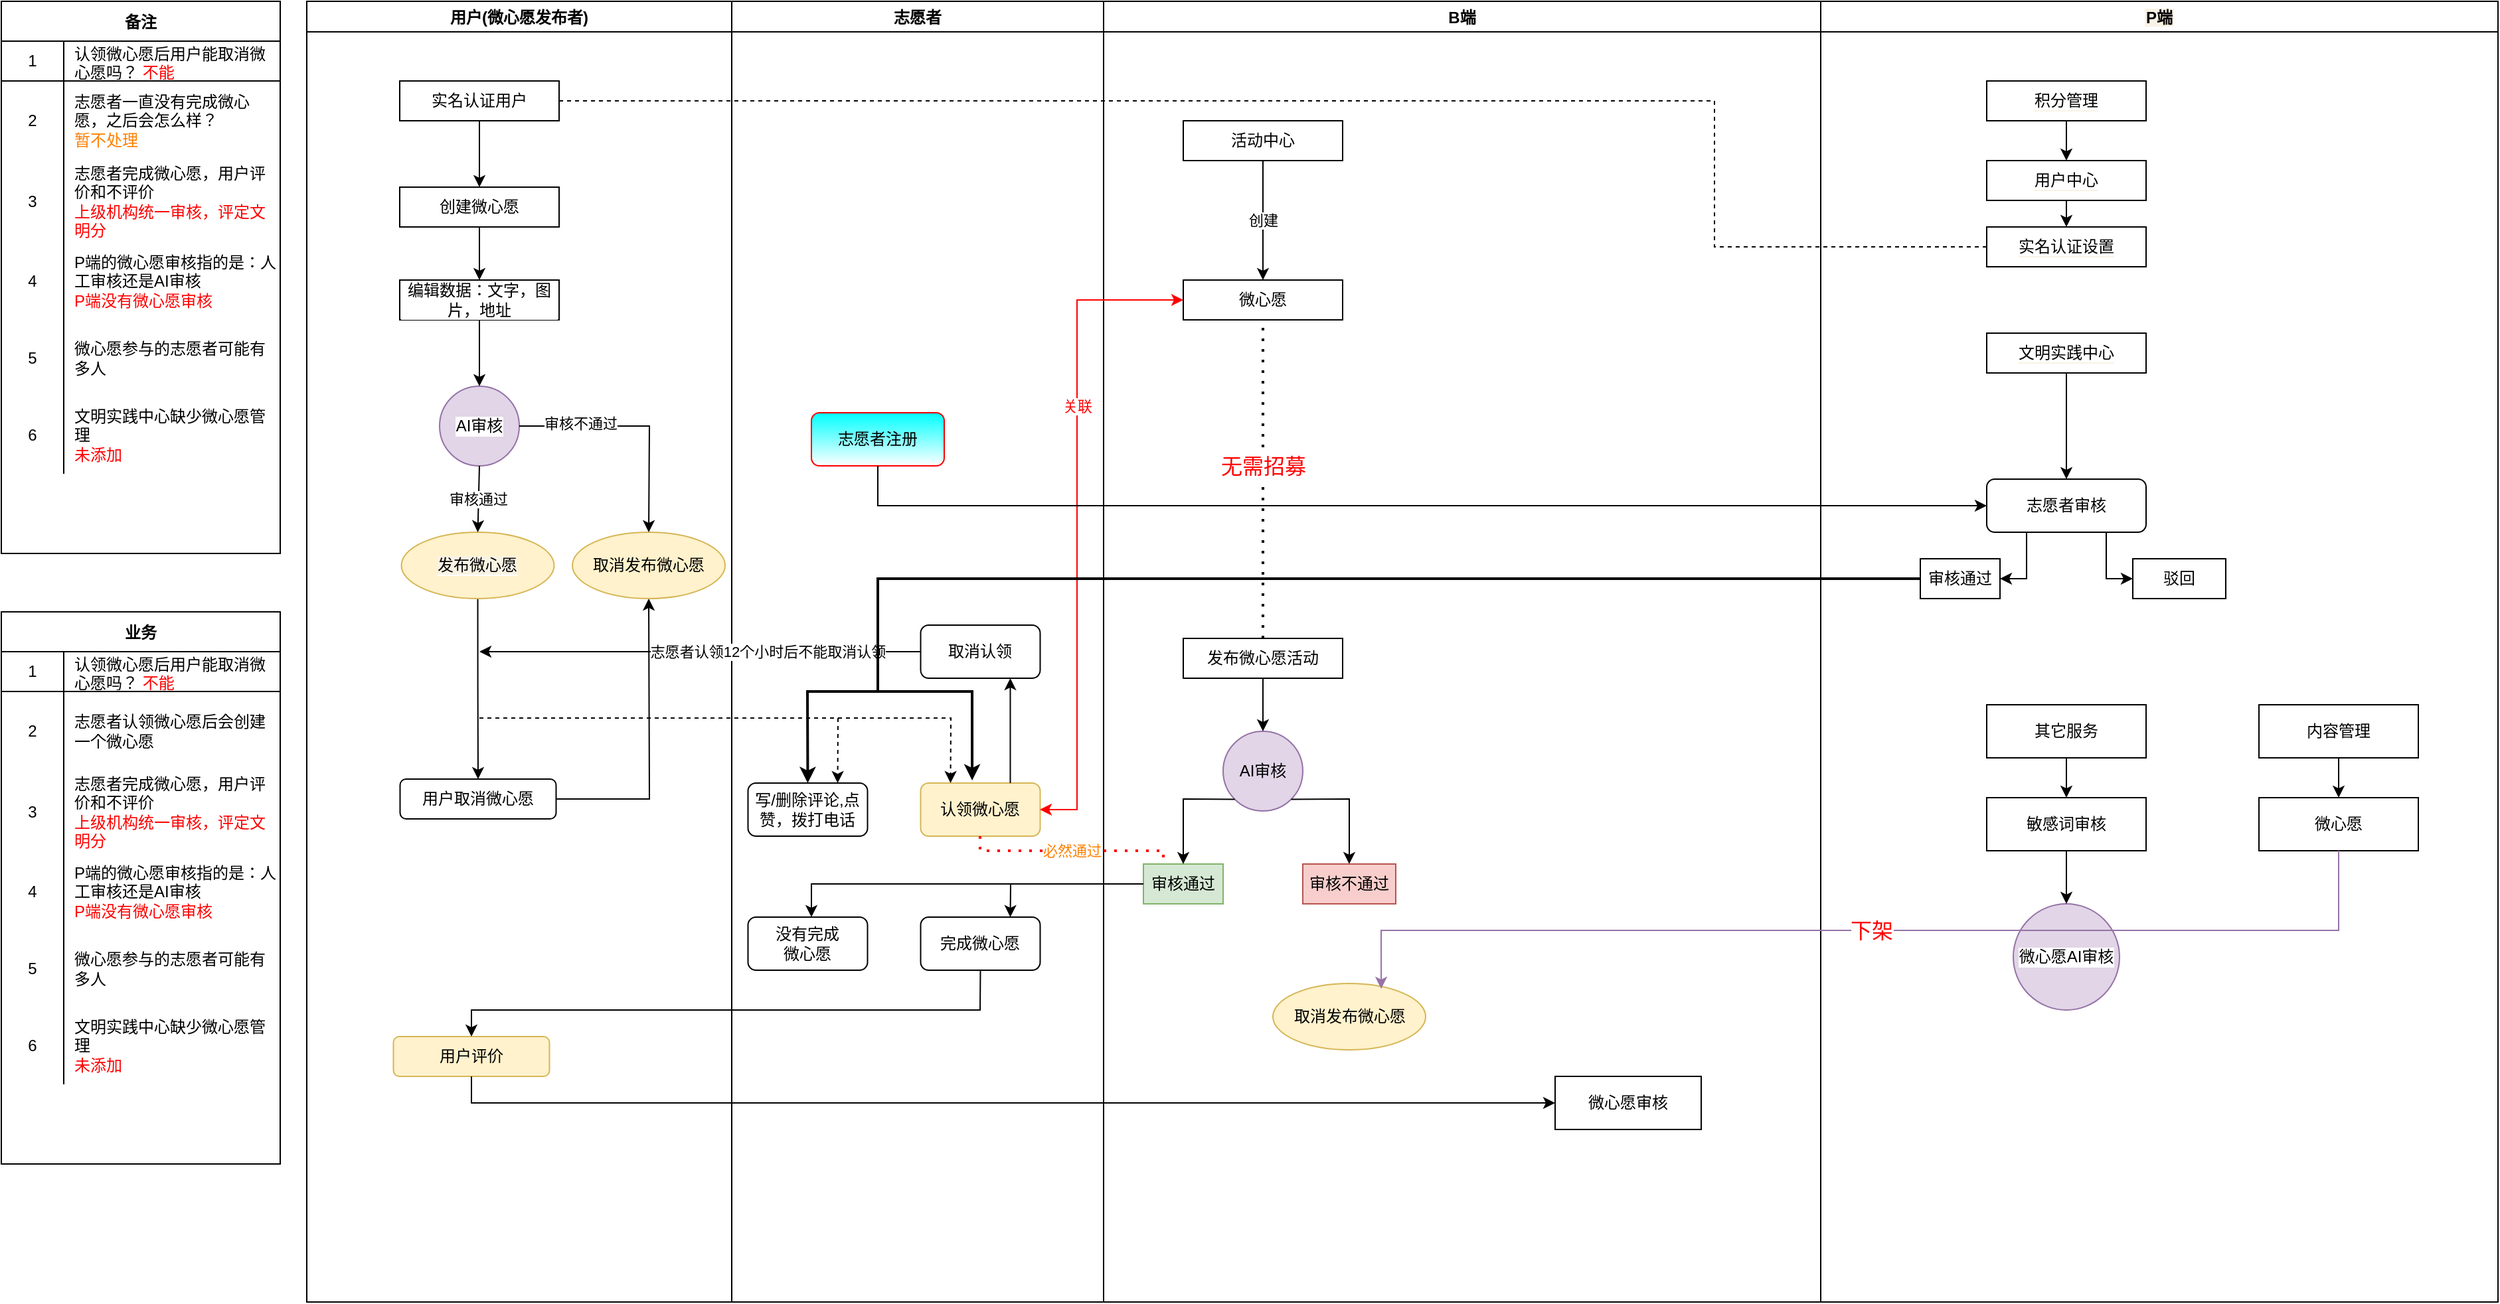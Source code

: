 <mxfile version="15.7.3" type="github">
  <diagram id="3Zdumfhe-f5hq_ZNzXjN" name="第 1 页">
    <mxGraphModel dx="1422" dy="761" grid="1" gridSize="10" guides="1" tooltips="1" connect="1" arrows="1" fold="1" page="1" pageScale="1" pageWidth="827" pageHeight="1169" math="0" shadow="0">
      <root>
        <mxCell id="0" />
        <mxCell id="1" parent="0" />
        <mxCell id="ZOVWsehxwjOW1M9SSfNJ-1" value="用户(微心愿发布者)" style="swimlane;" parent="1" vertex="1">
          <mxGeometry x="250" y="160" width="320" height="980" as="geometry">
            <mxRectangle x="320" y="160" width="60" height="23" as="alternateBounds" />
          </mxGeometry>
        </mxCell>
        <mxCell id="ZOVWsehxwjOW1M9SSfNJ-12" value="" style="edgeStyle=orthogonalEdgeStyle;rounded=0;orthogonalLoop=1;jettySize=auto;html=1;labelBackgroundColor=default;fontColor=default;" parent="ZOVWsehxwjOW1M9SSfNJ-1" source="ZOVWsehxwjOW1M9SSfNJ-5" target="ZOVWsehxwjOW1M9SSfNJ-11" edge="1">
          <mxGeometry relative="1" as="geometry" />
        </mxCell>
        <mxCell id="ZOVWsehxwjOW1M9SSfNJ-5" value="实名认证用户" style="rounded=0;whiteSpace=wrap;html=1;labelBackgroundColor=default;fontColor=default;fillColor=default;strokeColor=default;" parent="ZOVWsehxwjOW1M9SSfNJ-1" vertex="1">
          <mxGeometry x="70" y="60" width="120" height="30" as="geometry" />
        </mxCell>
        <mxCell id="ZOVWsehxwjOW1M9SSfNJ-15" value="" style="edgeStyle=orthogonalEdgeStyle;rounded=0;orthogonalLoop=1;jettySize=auto;html=1;labelBackgroundColor=default;fontColor=default;" parent="ZOVWsehxwjOW1M9SSfNJ-1" source="ZOVWsehxwjOW1M9SSfNJ-11" target="ZOVWsehxwjOW1M9SSfNJ-14" edge="1">
          <mxGeometry relative="1" as="geometry" />
        </mxCell>
        <mxCell id="ZOVWsehxwjOW1M9SSfNJ-11" value="创建微心愿" style="rounded=0;whiteSpace=wrap;html=1;labelBackgroundColor=default;fontColor=default;" parent="ZOVWsehxwjOW1M9SSfNJ-1" vertex="1">
          <mxGeometry x="70" y="140" width="120" height="30" as="geometry" />
        </mxCell>
        <mxCell id="ZOVWsehxwjOW1M9SSfNJ-14" value="编辑数据：文字，图片，地址" style="rounded=0;whiteSpace=wrap;html=1;labelBackgroundColor=default;fontColor=default;" parent="ZOVWsehxwjOW1M9SSfNJ-1" vertex="1">
          <mxGeometry x="70" y="210" width="120" height="30" as="geometry" />
        </mxCell>
        <mxCell id="ZOVWsehxwjOW1M9SSfNJ-61" style="edgeStyle=orthogonalEdgeStyle;rounded=0;orthogonalLoop=1;jettySize=auto;html=1;exitX=0.5;exitY=1;exitDx=0;exitDy=0;exitPerimeter=0;entryX=0.5;entryY=0;entryDx=0;entryDy=0;fontColor=default;strokeColor=#000000;labelBackgroundColor=default;" parent="ZOVWsehxwjOW1M9SSfNJ-1" source="ZOVWsehxwjOW1M9SSfNJ-32" target="ZOVWsehxwjOW1M9SSfNJ-54" edge="1">
          <mxGeometry relative="1" as="geometry" />
        </mxCell>
        <mxCell id="ZOVWsehxwjOW1M9SSfNJ-32" value="&lt;span style=&quot;background-color: rgb(249 , 243 , 228)&quot;&gt;发布微心愿&lt;/span&gt;" style="strokeWidth=1;html=1;shape=mxgraph.flowchart.start_1;whiteSpace=wrap;fillColor=#fff2cc;strokeColor=#d6b656;labelBackgroundColor=default;fontColor=default;" parent="ZOVWsehxwjOW1M9SSfNJ-1" vertex="1">
          <mxGeometry x="71.25" y="400" width="115" height="50" as="geometry" />
        </mxCell>
        <mxCell id="ZOVWsehxwjOW1M9SSfNJ-54" value="用户取消微心愿" style="rounded=1;whiteSpace=wrap;html=1;fontColor=default;strokeWidth=1;verticalAlign=middle;labelBackgroundColor=default;" parent="ZOVWsehxwjOW1M9SSfNJ-1" vertex="1">
          <mxGeometry x="70.25" y="586" width="117.5" height="30" as="geometry" />
        </mxCell>
        <mxCell id="ZOVWsehxwjOW1M9SSfNJ-84" value="&lt;font&gt;AI审核&lt;/font&gt;" style="ellipse;whiteSpace=wrap;html=1;aspect=fixed;shadow=0;glass=0;strokeColor=#9673a6;strokeWidth=1;fillColor=#e1d5e7;verticalAlign=middle;labelBackgroundColor=default;fontColor=default;" parent="ZOVWsehxwjOW1M9SSfNJ-1" vertex="1">
          <mxGeometry x="100" y="290" width="60" height="60" as="geometry" />
        </mxCell>
        <mxCell id="ZOVWsehxwjOW1M9SSfNJ-86" value="" style="endArrow=classic;html=1;rounded=0;fontColor=default;strokeColor=#000000;exitX=0.5;exitY=1;exitDx=0;exitDy=0;entryX=0.5;entryY=0;entryDx=0;entryDy=0;labelBackgroundColor=default;" parent="ZOVWsehxwjOW1M9SSfNJ-1" source="ZOVWsehxwjOW1M9SSfNJ-14" target="ZOVWsehxwjOW1M9SSfNJ-84" edge="1">
          <mxGeometry width="50" height="50" relative="1" as="geometry">
            <mxPoint x="435" y="450" as="sourcePoint" />
            <mxPoint x="485" y="400" as="targetPoint" />
          </mxGeometry>
        </mxCell>
        <mxCell id="ZOVWsehxwjOW1M9SSfNJ-87" value="审核通过" style="endArrow=classic;html=1;rounded=0;fontColor=default;strokeColor=#000000;exitX=0.5;exitY=1;exitDx=0;exitDy=0;entryX=0.5;entryY=0;entryDx=0;entryDy=0;entryPerimeter=0;labelBackgroundColor=default;" parent="ZOVWsehxwjOW1M9SSfNJ-1" source="ZOVWsehxwjOW1M9SSfNJ-84" target="ZOVWsehxwjOW1M9SSfNJ-32" edge="1">
          <mxGeometry width="50" height="50" relative="1" as="geometry">
            <mxPoint x="435" y="450" as="sourcePoint" />
            <mxPoint x="485" y="400" as="targetPoint" />
          </mxGeometry>
        </mxCell>
        <mxCell id="ZOVWsehxwjOW1M9SSfNJ-74" value="" style="endArrow=classic;html=1;rounded=0;fontColor=#FF0000;strokeColor=#000000;entryX=0.5;entryY=1;entryDx=0;entryDy=0;exitX=1;exitY=0.5;exitDx=0;exitDy=0;entryPerimeter=0;" parent="ZOVWsehxwjOW1M9SSfNJ-1" source="ZOVWsehxwjOW1M9SSfNJ-54" edge="1">
          <mxGeometry width="50" height="50" relative="1" as="geometry">
            <mxPoint x="453.5" y="646" as="sourcePoint" />
            <mxPoint x="257.5" y="450" as="targetPoint" />
            <Array as="points">
              <mxPoint x="258" y="601" />
            </Array>
          </mxGeometry>
        </mxCell>
        <mxCell id="RCU2VM99q2kTq8CPx5C1-19" value="用户评价" style="rounded=1;whiteSpace=wrap;html=1;strokeWidth=1;verticalAlign=middle;fillColor=#fff2cc;strokeColor=#d6b656;" parent="ZOVWsehxwjOW1M9SSfNJ-1" vertex="1">
          <mxGeometry x="65.25" y="780" width="117.5" height="30" as="geometry" />
        </mxCell>
        <mxCell id="RCU2VM99q2kTq8CPx5C1-67" value="取消发布微心愿" style="strokeWidth=1;html=1;shape=mxgraph.flowchart.start_1;whiteSpace=wrap;fillColor=#fff2cc;strokeColor=#d6b656;" parent="ZOVWsehxwjOW1M9SSfNJ-1" vertex="1">
          <mxGeometry x="200" y="400" width="115" height="50" as="geometry" />
        </mxCell>
        <mxCell id="ZOVWsehxwjOW1M9SSfNJ-3" value="志愿者" style="swimlane;fillColor=#FFFFFF;strokeColor=default;fontColor=default;strokeWidth=1;" parent="1" vertex="1">
          <mxGeometry x="570" y="160" width="280" height="980" as="geometry">
            <mxRectangle x="570" y="160" width="70" height="23" as="alternateBounds" />
          </mxGeometry>
        </mxCell>
        <mxCell id="ZOVWsehxwjOW1M9SSfNJ-63" value="写/删除评论,点赞，拨打电话" style="rounded=1;whiteSpace=wrap;html=1;fontColor=#000000;strokeWidth=1;verticalAlign=middle;glass=0;" parent="ZOVWsehxwjOW1M9SSfNJ-3" vertex="1">
          <mxGeometry x="12.25" y="589" width="90" height="40" as="geometry" />
        </mxCell>
        <mxCell id="ZOVWsehxwjOW1M9SSfNJ-77" value="认领微心愿" style="rounded=1;whiteSpace=wrap;html=1;strokeWidth=1;verticalAlign=middle;glass=0;fillColor=#fff2cc;strokeColor=#d6b656;" parent="ZOVWsehxwjOW1M9SSfNJ-3" vertex="1">
          <mxGeometry x="142.25" y="589" width="90" height="40" as="geometry" />
        </mxCell>
        <mxCell id="ZOVWsehxwjOW1M9SSfNJ-81" value="取消认领" style="rounded=1;whiteSpace=wrap;html=1;fontColor=#000000;strokeWidth=1;verticalAlign=middle;glass=0;" parent="ZOVWsehxwjOW1M9SSfNJ-3" vertex="1">
          <mxGeometry x="142.25" y="470" width="90" height="40" as="geometry" />
        </mxCell>
        <mxCell id="ZOVWsehxwjOW1M9SSfNJ-82" value="" style="endArrow=classic;html=1;rounded=0;fontColor=#FF0000;strokeColor=#000000;exitX=0.75;exitY=0;exitDx=0;exitDy=0;entryX=0.75;entryY=1;entryDx=0;entryDy=0;" parent="ZOVWsehxwjOW1M9SSfNJ-3" source="ZOVWsehxwjOW1M9SSfNJ-77" target="ZOVWsehxwjOW1M9SSfNJ-81" edge="1">
          <mxGeometry width="50" height="50" relative="1" as="geometry">
            <mxPoint x="182.25" y="516" as="sourcePoint" />
            <mxPoint x="232.25" y="466" as="targetPoint" />
          </mxGeometry>
        </mxCell>
        <mxCell id="RCU2VM99q2kTq8CPx5C1-15" value="完成微心愿" style="rounded=1;whiteSpace=wrap;html=1;fontColor=#000000;strokeWidth=1;verticalAlign=middle;glass=0;" parent="ZOVWsehxwjOW1M9SSfNJ-3" vertex="1">
          <mxGeometry x="142.25" y="690" width="90" height="40" as="geometry" />
        </mxCell>
        <mxCell id="RCU2VM99q2kTq8CPx5C1-60" value="没有完成&lt;br&gt;微心愿" style="rounded=1;whiteSpace=wrap;html=1;fontColor=#000000;strokeWidth=1;verticalAlign=middle;glass=0;" parent="ZOVWsehxwjOW1M9SSfNJ-3" vertex="1">
          <mxGeometry x="12.25" y="690" width="90" height="40" as="geometry" />
        </mxCell>
        <mxCell id="fV6f6WBhMUUk63Nt62jX-1" value="志愿者注册" style="rounded=1;whiteSpace=wrap;html=1;gradientColor=#ffffff;strokeColor=#FF0000;fillColor=#00FFFF;" parent="ZOVWsehxwjOW1M9SSfNJ-3" vertex="1">
          <mxGeometry x="60" y="310" width="100" height="40" as="geometry" />
        </mxCell>
        <mxCell id="ZOVWsehxwjOW1M9SSfNJ-2" value="B端" style="swimlane;fillColor=default;strokeColor=default;fontColor=default;" parent="1" vertex="1">
          <mxGeometry x="850" y="160" width="540" height="980" as="geometry">
            <mxRectangle x="810" y="160" width="50" height="23" as="alternateBounds" />
          </mxGeometry>
        </mxCell>
        <mxCell id="ZOVWsehxwjOW1M9SSfNJ-8" value="创建" style="edgeStyle=orthogonalEdgeStyle;rounded=0;orthogonalLoop=1;jettySize=auto;html=1;" parent="ZOVWsehxwjOW1M9SSfNJ-2" source="ZOVWsehxwjOW1M9SSfNJ-6" target="ZOVWsehxwjOW1M9SSfNJ-7" edge="1">
          <mxGeometry relative="1" as="geometry">
            <Array as="points">
              <mxPoint x="120" y="120" />
              <mxPoint x="120" y="120" />
            </Array>
          </mxGeometry>
        </mxCell>
        <mxCell id="ZOVWsehxwjOW1M9SSfNJ-6" value="活动中心" style="rounded=0;whiteSpace=wrap;html=1;fillColor=default;strokeColor=default;fontColor=default;" parent="ZOVWsehxwjOW1M9SSfNJ-2" vertex="1">
          <mxGeometry x="60" y="90" width="120" height="30" as="geometry" />
        </mxCell>
        <mxCell id="ZOVWsehxwjOW1M9SSfNJ-7" value="微心愿" style="rounded=0;whiteSpace=wrap;html=1;fillColor=default;strokeColor=default;fontColor=default;" parent="ZOVWsehxwjOW1M9SSfNJ-2" vertex="1">
          <mxGeometry x="60" y="210" width="120" height="30" as="geometry" />
        </mxCell>
        <mxCell id="RCU2VM99q2kTq8CPx5C1-1" value="发布微心愿活动" style="rounded=0;whiteSpace=wrap;html=1;" parent="ZOVWsehxwjOW1M9SSfNJ-2" vertex="1">
          <mxGeometry x="60" y="480" width="120" height="30" as="geometry" />
        </mxCell>
        <mxCell id="RCU2VM99q2kTq8CPx5C1-2" value="" style="endArrow=none;dashed=1;html=1;dashPattern=1 3;strokeWidth=2;rounded=0;exitX=0.5;exitY=0;exitDx=0;exitDy=0;entryX=0.5;entryY=1;entryDx=0;entryDy=0;" parent="ZOVWsehxwjOW1M9SSfNJ-2" source="RCU2VM99q2kTq8CPx5C1-1" target="ZOVWsehxwjOW1M9SSfNJ-7" edge="1">
          <mxGeometry width="50" height="50" relative="1" as="geometry">
            <mxPoint x="-150" y="460" as="sourcePoint" />
            <mxPoint x="-100" y="410" as="targetPoint" />
          </mxGeometry>
        </mxCell>
        <mxCell id="Rj2mn8werOWWxse8iK5x-1" value="&lt;font style=&quot;font-size: 16px&quot; color=&quot;#ff0000&quot;&gt;无需招募&lt;/font&gt;" style="edgeLabel;html=1;align=center;verticalAlign=middle;resizable=0;points=[];" parent="RCU2VM99q2kTq8CPx5C1-2" vertex="1" connectable="0">
          <mxGeometry x="0.089" relative="1" as="geometry">
            <mxPoint as="offset" />
          </mxGeometry>
        </mxCell>
        <mxCell id="RCU2VM99q2kTq8CPx5C1-3" value="&lt;font color=&quot;#000000&quot;&gt;AI审核&lt;/font&gt;" style="ellipse;whiteSpace=wrap;html=1;aspect=fixed;shadow=0;glass=0;strokeColor=#9673a6;strokeWidth=1;fillColor=#e1d5e7;verticalAlign=middle;" parent="ZOVWsehxwjOW1M9SSfNJ-2" vertex="1">
          <mxGeometry x="90" y="550" width="60" height="60" as="geometry" />
        </mxCell>
        <mxCell id="RCU2VM99q2kTq8CPx5C1-4" value="" style="endArrow=classic;html=1;rounded=0;exitX=0.5;exitY=1;exitDx=0;exitDy=0;entryX=0.5;entryY=0;entryDx=0;entryDy=0;" parent="ZOVWsehxwjOW1M9SSfNJ-2" source="RCU2VM99q2kTq8CPx5C1-1" target="RCU2VM99q2kTq8CPx5C1-3" edge="1">
          <mxGeometry width="50" height="50" relative="1" as="geometry">
            <mxPoint x="-150" y="560" as="sourcePoint" />
            <mxPoint x="-100" y="510" as="targetPoint" />
          </mxGeometry>
        </mxCell>
        <mxCell id="RCU2VM99q2kTq8CPx5C1-6" value="审核通过" style="rounded=0;whiteSpace=wrap;html=1;fillColor=#d5e8d4;strokeColor=#82b366;fontColor=default;" parent="ZOVWsehxwjOW1M9SSfNJ-2" vertex="1">
          <mxGeometry x="30" y="650" width="60" height="30" as="geometry" />
        </mxCell>
        <mxCell id="RCU2VM99q2kTq8CPx5C1-9" value="" style="endArrow=classic;html=1;rounded=0;exitX=1;exitY=1;exitDx=0;exitDy=0;entryX=0.5;entryY=0;entryDx=0;entryDy=0;" parent="ZOVWsehxwjOW1M9SSfNJ-2" source="RCU2VM99q2kTq8CPx5C1-3" target="RCU2VM99q2kTq8CPx5C1-10" edge="1">
          <mxGeometry width="50" height="50" relative="1" as="geometry">
            <mxPoint x="-150" y="460" as="sourcePoint" />
            <mxPoint x="190" y="640" as="targetPoint" />
            <Array as="points">
              <mxPoint x="185" y="601" />
            </Array>
          </mxGeometry>
        </mxCell>
        <mxCell id="RCU2VM99q2kTq8CPx5C1-10" value="审核不通过" style="rounded=0;whiteSpace=wrap;html=1;fillColor=#f8cecc;strokeColor=#b85450;fontColor=default;" parent="ZOVWsehxwjOW1M9SSfNJ-2" vertex="1">
          <mxGeometry x="150" y="650" width="70" height="30" as="geometry" />
        </mxCell>
        <mxCell id="RCU2VM99q2kTq8CPx5C1-5" value="" style="endArrow=classic;html=1;rounded=0;exitX=0;exitY=1;exitDx=0;exitDy=0;entryX=0.5;entryY=0;entryDx=0;entryDy=0;" parent="ZOVWsehxwjOW1M9SSfNJ-2" source="RCU2VM99q2kTq8CPx5C1-3" target="RCU2VM99q2kTq8CPx5C1-6" edge="1">
          <mxGeometry width="50" height="50" relative="1" as="geometry">
            <mxPoint x="-150" y="460" as="sourcePoint" />
            <mxPoint x="60" y="640" as="targetPoint" />
            <Array as="points">
              <mxPoint x="60" y="601" />
            </Array>
          </mxGeometry>
        </mxCell>
        <mxCell id="RCU2VM99q2kTq8CPx5C1-68" value="取消发布微心愿" style="strokeWidth=1;html=1;shape=mxgraph.flowchart.start_1;whiteSpace=wrap;fillColor=#fff2cc;strokeColor=#d6b656;" parent="ZOVWsehxwjOW1M9SSfNJ-2" vertex="1">
          <mxGeometry x="127.5" y="740" width="115" height="50" as="geometry" />
        </mxCell>
        <mxCell id="N7R7x6pT4n-8PpqwKvwk-1" value="微心愿审核" style="rounded=0;whiteSpace=wrap;html=1;" vertex="1" parent="ZOVWsehxwjOW1M9SSfNJ-2">
          <mxGeometry x="340" y="810" width="110" height="40" as="geometry" />
        </mxCell>
        <mxCell id="ZOVWsehxwjOW1M9SSfNJ-89" value="" style="endArrow=classic;html=1;rounded=0;fontColor=#000000;strokeColor=#000000;exitX=0;exitY=0.5;exitDx=0;exitDy=0;labelBackgroundColor=default;" parent="1" source="ZOVWsehxwjOW1M9SSfNJ-81" edge="1">
          <mxGeometry width="50" height="50" relative="1" as="geometry">
            <mxPoint x="750" y="689" as="sourcePoint" />
            <mxPoint x="380" y="650" as="targetPoint" />
          </mxGeometry>
        </mxCell>
        <mxCell id="ZOVWsehxwjOW1M9SSfNJ-95" value="志愿者认领12个小时后不能取消认领" style="edgeLabel;html=1;align=center;verticalAlign=middle;resizable=0;points=[];fontColor=#000000;" parent="ZOVWsehxwjOW1M9SSfNJ-89" vertex="1" connectable="0">
          <mxGeometry x="-0.303" relative="1" as="geometry">
            <mxPoint as="offset" />
          </mxGeometry>
        </mxCell>
        <mxCell id="ZOVWsehxwjOW1M9SSfNJ-90" value="" style="endArrow=classic;html=1;rounded=0;fontColor=#000000;strokeColor=#000000;entryX=0.5;entryY=0;entryDx=0;entryDy=0;entryPerimeter=0;" parent="1" edge="1">
          <mxGeometry width="50" height="50" relative="1" as="geometry">
            <mxPoint x="410" y="480" as="sourcePoint" />
            <mxPoint x="507.5" y="560" as="targetPoint" />
            <Array as="points">
              <mxPoint x="508" y="480" />
            </Array>
          </mxGeometry>
        </mxCell>
        <mxCell id="ZOVWsehxwjOW1M9SSfNJ-91" value="审核不通过" style="edgeLabel;html=1;align=center;verticalAlign=middle;resizable=0;points=[];fontColor=default;labelBackgroundColor=default;" parent="ZOVWsehxwjOW1M9SSfNJ-90" vertex="1" connectable="0">
          <mxGeometry x="-0.538" y="2" relative="1" as="geometry">
            <mxPoint x="5" as="offset" />
          </mxGeometry>
        </mxCell>
        <mxCell id="ZOVWsehxwjOW1M9SSfNJ-43" value="" style="endArrow=classic;startArrow=classic;html=1;rounded=0;entryX=0;entryY=0.5;entryDx=0;entryDy=0;strokeColor=#FF0000;labelBackgroundColor=default;fontColor=default;" parent="1" target="ZOVWsehxwjOW1M9SSfNJ-7" edge="1">
          <mxGeometry width="50" height="50" relative="1" as="geometry">
            <mxPoint x="802" y="769" as="sourcePoint" />
            <mxPoint x="801.25" y="385" as="targetPoint" />
            <Array as="points">
              <mxPoint x="830" y="769" />
              <mxPoint x="830" y="385" />
            </Array>
          </mxGeometry>
        </mxCell>
        <mxCell id="ZOVWsehxwjOW1M9SSfNJ-44" value="关联" style="edgeLabel;html=1;align=center;verticalAlign=middle;resizable=0;points=[];fontColor=#FF0000;" parent="ZOVWsehxwjOW1M9SSfNJ-43" vertex="1" connectable="0">
          <mxGeometry x="0.35" relative="1" as="geometry">
            <mxPoint as="offset" />
          </mxGeometry>
        </mxCell>
        <mxCell id="RCU2VM99q2kTq8CPx5C1-17" value="" style="endArrow=classic;html=1;rounded=0;exitX=0;exitY=0.5;exitDx=0;exitDy=0;entryX=0.75;entryY=0;entryDx=0;entryDy=0;" parent="1" source="RCU2VM99q2kTq8CPx5C1-6" target="RCU2VM99q2kTq8CPx5C1-15" edge="1">
          <mxGeometry width="50" height="50" relative="1" as="geometry">
            <mxPoint x="690" y="720" as="sourcePoint" />
            <mxPoint x="740" y="670" as="targetPoint" />
            <Array as="points">
              <mxPoint x="780" y="825" />
            </Array>
          </mxGeometry>
        </mxCell>
        <mxCell id="RCU2VM99q2kTq8CPx5C1-18" value="" style="endArrow=classic;html=1;rounded=0;exitX=0.5;exitY=1;exitDx=0;exitDy=0;entryX=0.5;entryY=0;entryDx=0;entryDy=0;" parent="1" source="RCU2VM99q2kTq8CPx5C1-15" target="RCU2VM99q2kTq8CPx5C1-19" edge="1">
          <mxGeometry width="50" height="50" relative="1" as="geometry">
            <mxPoint x="690" y="720" as="sourcePoint" />
            <mxPoint x="480" y="940" as="targetPoint" />
            <Array as="points">
              <mxPoint x="757" y="920" />
              <mxPoint x="374" y="920" />
            </Array>
          </mxGeometry>
        </mxCell>
        <mxCell id="RCU2VM99q2kTq8CPx5C1-40" value="备注" style="shape=table;startSize=30;container=1;collapsible=0;childLayout=tableLayout;fixedRows=1;rowLines=0;fontStyle=1;align=center;pointerEvents=1;" parent="1" vertex="1">
          <mxGeometry x="20" y="160" width="210" height="416" as="geometry" />
        </mxCell>
        <mxCell id="RCU2VM99q2kTq8CPx5C1-41" value="" style="shape=partialRectangle;html=1;whiteSpace=wrap;collapsible=0;dropTarget=0;pointerEvents=1;fillColor=none;top=0;left=0;bottom=1;right=0;points=[[0,0.5],[1,0.5]];portConstraint=eastwest;" parent="RCU2VM99q2kTq8CPx5C1-40" vertex="1">
          <mxGeometry y="30" width="210" height="30" as="geometry" />
        </mxCell>
        <mxCell id="RCU2VM99q2kTq8CPx5C1-42" value="1" style="shape=partialRectangle;html=1;whiteSpace=wrap;connectable=0;fillColor=none;top=0;left=0;bottom=0;right=0;overflow=hidden;pointerEvents=1;" parent="RCU2VM99q2kTq8CPx5C1-41" vertex="1">
          <mxGeometry width="47" height="30" as="geometry">
            <mxRectangle width="47" height="30" as="alternateBounds" />
          </mxGeometry>
        </mxCell>
        <mxCell id="RCU2VM99q2kTq8CPx5C1-43" value="认领微心愿后用户能取消微心愿吗？ &lt;font color=&quot;#ff0000&quot;&gt;不能&lt;/font&gt;" style="shape=partialRectangle;html=1;whiteSpace=wrap;connectable=0;fillColor=none;top=0;left=0;bottom=0;right=0;align=left;spacingLeft=6;overflow=hidden;pointerEvents=1;" parent="RCU2VM99q2kTq8CPx5C1-41" vertex="1">
          <mxGeometry x="47" width="163" height="30" as="geometry">
            <mxRectangle width="163" height="30" as="alternateBounds" />
          </mxGeometry>
        </mxCell>
        <mxCell id="RCU2VM99q2kTq8CPx5C1-44" value="" style="shape=partialRectangle;html=1;whiteSpace=wrap;collapsible=0;dropTarget=0;pointerEvents=1;fillColor=none;top=0;left=0;bottom=0;right=0;points=[[0,0.5],[1,0.5]];portConstraint=eastwest;" parent="RCU2VM99q2kTq8CPx5C1-40" vertex="1">
          <mxGeometry y="60" width="210" height="60" as="geometry" />
        </mxCell>
        <mxCell id="RCU2VM99q2kTq8CPx5C1-45" value="2" style="shape=partialRectangle;html=1;whiteSpace=wrap;connectable=0;fillColor=none;top=0;left=0;bottom=0;right=0;overflow=hidden;pointerEvents=1;" parent="RCU2VM99q2kTq8CPx5C1-44" vertex="1">
          <mxGeometry width="47" height="60" as="geometry">
            <mxRectangle width="47" height="60" as="alternateBounds" />
          </mxGeometry>
        </mxCell>
        <mxCell id="RCU2VM99q2kTq8CPx5C1-46" value="志愿者一直没有完成微心愿，之后会怎么样？&lt;br&gt;&lt;font color=&quot;#ff8000&quot;&gt;暂不处理&lt;/font&gt;" style="shape=partialRectangle;html=1;whiteSpace=wrap;connectable=0;fillColor=none;top=0;left=0;bottom=0;right=0;align=left;spacingLeft=6;overflow=hidden;pointerEvents=1;" parent="RCU2VM99q2kTq8CPx5C1-44" vertex="1">
          <mxGeometry x="47" width="163" height="60" as="geometry">
            <mxRectangle width="163" height="60" as="alternateBounds" />
          </mxGeometry>
        </mxCell>
        <mxCell id="RCU2VM99q2kTq8CPx5C1-47" value="" style="shape=partialRectangle;html=1;whiteSpace=wrap;collapsible=0;dropTarget=0;pointerEvents=1;fillColor=none;top=0;left=0;bottom=0;right=0;points=[[0,0.5],[1,0.5]];portConstraint=eastwest;" parent="RCU2VM99q2kTq8CPx5C1-40" vertex="1">
          <mxGeometry y="120" width="210" height="62" as="geometry" />
        </mxCell>
        <mxCell id="RCU2VM99q2kTq8CPx5C1-48" value="3" style="shape=partialRectangle;html=1;whiteSpace=wrap;connectable=0;fillColor=none;top=0;left=0;bottom=0;right=0;overflow=hidden;pointerEvents=1;" parent="RCU2VM99q2kTq8CPx5C1-47" vertex="1">
          <mxGeometry width="47" height="62" as="geometry">
            <mxRectangle width="47" height="62" as="alternateBounds" />
          </mxGeometry>
        </mxCell>
        <mxCell id="RCU2VM99q2kTq8CPx5C1-49" value="志愿者完成微心愿，用户评价和不评价&lt;br&gt;&lt;font color=&quot;#ff0000&quot;&gt;上级机构统一审核，评定文明分&lt;/font&gt;" style="shape=partialRectangle;html=1;whiteSpace=wrap;connectable=0;fillColor=none;top=0;left=0;bottom=0;right=0;align=left;spacingLeft=6;overflow=hidden;pointerEvents=1;" parent="RCU2VM99q2kTq8CPx5C1-47" vertex="1">
          <mxGeometry x="47" width="163" height="62" as="geometry">
            <mxRectangle width="163" height="62" as="alternateBounds" />
          </mxGeometry>
        </mxCell>
        <mxCell id="RCU2VM99q2kTq8CPx5C1-50" style="shape=partialRectangle;html=1;whiteSpace=wrap;collapsible=0;dropTarget=0;pointerEvents=1;fillColor=none;top=0;left=0;bottom=0;right=0;points=[[0,0.5],[1,0.5]];portConstraint=eastwest;" parent="RCU2VM99q2kTq8CPx5C1-40" vertex="1">
          <mxGeometry y="182" width="210" height="58" as="geometry" />
        </mxCell>
        <mxCell id="RCU2VM99q2kTq8CPx5C1-51" value="4" style="shape=partialRectangle;html=1;whiteSpace=wrap;connectable=0;fillColor=none;top=0;left=0;bottom=0;right=0;overflow=hidden;pointerEvents=1;" parent="RCU2VM99q2kTq8CPx5C1-50" vertex="1">
          <mxGeometry width="47" height="58" as="geometry">
            <mxRectangle width="47" height="58" as="alternateBounds" />
          </mxGeometry>
        </mxCell>
        <mxCell id="RCU2VM99q2kTq8CPx5C1-52" value="P端的微心愿审核指的是：人工审核还是AI审核&amp;nbsp; &lt;br&gt;&lt;font color=&quot;#ff0000&quot;&gt;P端没有微心愿审核&lt;/font&gt;" style="shape=partialRectangle;html=1;whiteSpace=wrap;connectable=0;fillColor=none;top=0;left=0;bottom=0;right=0;align=left;spacingLeft=6;overflow=hidden;pointerEvents=1;" parent="RCU2VM99q2kTq8CPx5C1-50" vertex="1">
          <mxGeometry x="47" width="163" height="58" as="geometry">
            <mxRectangle width="163" height="58" as="alternateBounds" />
          </mxGeometry>
        </mxCell>
        <mxCell id="RCU2VM99q2kTq8CPx5C1-70" style="shape=partialRectangle;html=1;whiteSpace=wrap;collapsible=0;dropTarget=0;pointerEvents=1;fillColor=none;top=0;left=0;bottom=0;right=0;points=[[0,0.5],[1,0.5]];portConstraint=eastwest;" parent="RCU2VM99q2kTq8CPx5C1-40" vertex="1">
          <mxGeometry y="240" width="210" height="58" as="geometry" />
        </mxCell>
        <mxCell id="RCU2VM99q2kTq8CPx5C1-71" value="5" style="shape=partialRectangle;html=1;whiteSpace=wrap;connectable=0;fillColor=none;top=0;left=0;bottom=0;right=0;overflow=hidden;pointerEvents=1;" parent="RCU2VM99q2kTq8CPx5C1-70" vertex="1">
          <mxGeometry width="47" height="58" as="geometry">
            <mxRectangle width="47" height="58" as="alternateBounds" />
          </mxGeometry>
        </mxCell>
        <mxCell id="RCU2VM99q2kTq8CPx5C1-72" value="微心愿参与的志愿者可能有多人" style="shape=partialRectangle;html=1;whiteSpace=wrap;connectable=0;fillColor=none;top=0;left=0;bottom=0;right=0;align=left;spacingLeft=6;overflow=hidden;pointerEvents=1;" parent="RCU2VM99q2kTq8CPx5C1-70" vertex="1">
          <mxGeometry x="47" width="163" height="58" as="geometry">
            <mxRectangle width="163" height="58" as="alternateBounds" />
          </mxGeometry>
        </mxCell>
        <mxCell id="fV6f6WBhMUUk63Nt62jX-3" style="shape=partialRectangle;html=1;whiteSpace=wrap;collapsible=0;dropTarget=0;pointerEvents=1;fillColor=none;top=0;left=0;bottom=0;right=0;points=[[0,0.5],[1,0.5]];portConstraint=eastwest;" parent="RCU2VM99q2kTq8CPx5C1-40" vertex="1">
          <mxGeometry y="298" width="210" height="58" as="geometry" />
        </mxCell>
        <mxCell id="fV6f6WBhMUUk63Nt62jX-4" value="6" style="shape=partialRectangle;html=1;whiteSpace=wrap;connectable=0;fillColor=none;top=0;left=0;bottom=0;right=0;overflow=hidden;pointerEvents=1;" parent="fV6f6WBhMUUk63Nt62jX-3" vertex="1">
          <mxGeometry width="47" height="58" as="geometry">
            <mxRectangle width="47" height="58" as="alternateBounds" />
          </mxGeometry>
        </mxCell>
        <mxCell id="fV6f6WBhMUUk63Nt62jX-5" value="文明实践中心缺少微心愿管理&lt;br&gt;&lt;font color=&quot;#ff0000&quot;&gt;未添加&lt;/font&gt;" style="shape=partialRectangle;html=1;whiteSpace=wrap;connectable=0;fillColor=none;top=0;left=0;bottom=0;right=0;align=left;spacingLeft=6;overflow=hidden;pointerEvents=1;" parent="fV6f6WBhMUUk63Nt62jX-3" vertex="1">
          <mxGeometry x="47" width="163" height="58" as="geometry">
            <mxRectangle width="163" height="58" as="alternateBounds" />
          </mxGeometry>
        </mxCell>
        <mxCell id="RCU2VM99q2kTq8CPx5C1-56" value="" style="endArrow=classic;html=1;rounded=0;fontSize=11;fontColor=#FF8000;exitX=0.5;exitY=1;exitDx=0;exitDy=0;entryX=0;entryY=0.5;entryDx=0;entryDy=0;" parent="1" source="RCU2VM99q2kTq8CPx5C1-19" edge="1" target="N7R7x6pT4n-8PpqwKvwk-1">
          <mxGeometry width="50" height="50" relative="1" as="geometry">
            <mxPoint x="680" y="780" as="sourcePoint" />
            <mxPoint x="960" y="985" as="targetPoint" />
            <Array as="points">
              <mxPoint x="374" y="990" />
            </Array>
          </mxGeometry>
        </mxCell>
        <mxCell id="RCU2VM99q2kTq8CPx5C1-59" value="" style="endArrow=classic;html=1;rounded=0;fontSize=11;fontColor=#FF8000;strokeColor=#000000;exitX=0;exitY=0.5;exitDx=0;exitDy=0;" parent="1" source="RCU2VM99q2kTq8CPx5C1-6" edge="1">
          <mxGeometry width="50" height="50" relative="1" as="geometry">
            <mxPoint x="680" y="780" as="sourcePoint" />
            <mxPoint x="630" y="850" as="targetPoint" />
            <Array as="points">
              <mxPoint x="630" y="825" />
            </Array>
          </mxGeometry>
        </mxCell>
        <mxCell id="RCU2VM99q2kTq8CPx5C1-61" value="必然通过" style="endArrow=none;dashed=1;html=1;dashPattern=1 3;strokeWidth=2;rounded=0;fontSize=11;fontColor=#FF8000;strokeColor=#FF0000;entryX=0.25;entryY=0;entryDx=0;entryDy=0;" parent="1" target="RCU2VM99q2kTq8CPx5C1-6" edge="1">
          <mxGeometry width="50" height="50" relative="1" as="geometry">
            <mxPoint x="757" y="789" as="sourcePoint" />
            <mxPoint x="730" y="520" as="targetPoint" />
            <Array as="points">
              <mxPoint x="757" y="800" />
              <mxPoint x="895" y="800" />
            </Array>
          </mxGeometry>
        </mxCell>
        <mxCell id="6Wp8ZB3QyJgt8Iu6o3w5-2" value="" style="endArrow=classic;html=1;rounded=0;fontColor=default;exitX=0.5;exitY=1;exitDx=0;exitDy=0;strokeColor=default;labelBackgroundColor=default;entryX=0;entryY=0.5;entryDx=0;entryDy=0;" parent="1" source="fV6f6WBhMUUk63Nt62jX-1" target="6Wp8ZB3QyJgt8Iu6o3w5-1" edge="1">
          <mxGeometry width="50" height="50" relative="1" as="geometry">
            <mxPoint x="700" y="620" as="sourcePoint" />
            <mxPoint x="750" y="570" as="targetPoint" />
            <Array as="points">
              <mxPoint x="680" y="540" />
            </Array>
          </mxGeometry>
        </mxCell>
        <mxCell id="6Wp8ZB3QyJgt8Iu6o3w5-8" value="" style="endArrow=classic;html=1;rounded=0;labelBackgroundColor=default;fontColor=default;strokeColor=#000000;exitX=0;exitY=0.5;exitDx=0;exitDy=0;entryX=0.5;entryY=0;entryDx=0;entryDy=0;strokeWidth=2;" parent="1" source="6Wp8ZB3QyJgt8Iu6o3w5-3" target="ZOVWsehxwjOW1M9SSfNJ-63" edge="1">
          <mxGeometry width="50" height="50" relative="1" as="geometry">
            <mxPoint x="700" y="620" as="sourcePoint" />
            <mxPoint x="750" y="570" as="targetPoint" />
            <Array as="points">
              <mxPoint x="680" y="595" />
              <mxPoint x="680" y="680" />
              <mxPoint x="627" y="680" />
            </Array>
          </mxGeometry>
        </mxCell>
        <mxCell id="6Wp8ZB3QyJgt8Iu6o3w5-9" value="" style="endArrow=classic;html=1;rounded=0;labelBackgroundColor=default;fontColor=default;strokeColor=#000000;exitX=0;exitY=0.5;exitDx=0;exitDy=0;entryX=0.431;entryY=-0.05;entryDx=0;entryDy=0;entryPerimeter=0;strokeWidth=2;" parent="1" source="6Wp8ZB3QyJgt8Iu6o3w5-3" target="ZOVWsehxwjOW1M9SSfNJ-77" edge="1">
          <mxGeometry width="50" height="50" relative="1" as="geometry">
            <mxPoint x="700" y="620" as="sourcePoint" />
            <mxPoint x="750" y="570" as="targetPoint" />
            <Array as="points">
              <mxPoint x="680" y="595" />
              <mxPoint x="680" y="680" />
              <mxPoint x="751" y="680" />
            </Array>
          </mxGeometry>
        </mxCell>
        <mxCell id="6Wp8ZB3QyJgt8Iu6o3w5-10" value="" style="endArrow=classic;html=1;rounded=0;labelBackgroundColor=default;fontColor=default;strokeColor=#000000;strokeWidth=1;entryX=0.75;entryY=0;entryDx=0;entryDy=0;dashed=1;" parent="1" target="ZOVWsehxwjOW1M9SSfNJ-63" edge="1">
          <mxGeometry width="50" height="50" relative="1" as="geometry">
            <mxPoint x="380" y="700" as="sourcePoint" />
            <mxPoint x="1380" y="260" as="targetPoint" />
            <Array as="points">
              <mxPoint x="650" y="700" />
            </Array>
          </mxGeometry>
        </mxCell>
        <mxCell id="6Wp8ZB3QyJgt8Iu6o3w5-11" value="" style="endArrow=classic;html=1;rounded=0;labelBackgroundColor=default;fontColor=default;strokeColor=#000000;strokeWidth=1;entryX=0.25;entryY=0;entryDx=0;entryDy=0;dashed=1;" parent="1" target="ZOVWsehxwjOW1M9SSfNJ-77" edge="1">
          <mxGeometry width="50" height="50" relative="1" as="geometry">
            <mxPoint x="650" y="700" as="sourcePoint" />
            <mxPoint x="750" y="540" as="targetPoint" />
            <Array as="points">
              <mxPoint x="735" y="700" />
            </Array>
          </mxGeometry>
        </mxCell>
        <mxCell id="6Wp8ZB3QyJgt8Iu6o3w5-12" value="P端" style="swimlane;labelBackgroundColor=#F9F3E4;fontColor=default;strokeColor=default;strokeWidth=1;fillColor=default;" parent="1" vertex="1">
          <mxGeometry x="1390" y="160" width="510" height="980" as="geometry" />
        </mxCell>
        <mxCell id="6Wp8ZB3QyJgt8Iu6o3w5-1" value="志愿者审核" style="rounded=1;whiteSpace=wrap;html=1;fillColor=default;strokeColor=default;fontColor=default;" parent="6Wp8ZB3QyJgt8Iu6o3w5-12" vertex="1">
          <mxGeometry x="125" y="360" width="120" height="40" as="geometry" />
        </mxCell>
        <mxCell id="6Wp8ZB3QyJgt8Iu6o3w5-4" value="驳回" style="rounded=0;whiteSpace=wrap;html=1;fillColor=default;strokeColor=default;fontColor=default;" parent="6Wp8ZB3QyJgt8Iu6o3w5-12" vertex="1">
          <mxGeometry x="235" y="420" width="70" height="30" as="geometry" />
        </mxCell>
        <mxCell id="6Wp8ZB3QyJgt8Iu6o3w5-7" value="" style="endArrow=classic;html=1;rounded=0;labelBackgroundColor=default;fontColor=default;strokeColor=default;exitX=0.75;exitY=1;exitDx=0;exitDy=0;entryX=0;entryY=0.5;entryDx=0;entryDy=0;fillColor=default;" parent="6Wp8ZB3QyJgt8Iu6o3w5-12" source="6Wp8ZB3QyJgt8Iu6o3w5-1" target="6Wp8ZB3QyJgt8Iu6o3w5-4" edge="1">
          <mxGeometry width="50" height="50" relative="1" as="geometry">
            <mxPoint x="-535" y="460" as="sourcePoint" />
            <mxPoint x="-50" y="440" as="targetPoint" />
            <Array as="points">
              <mxPoint x="215" y="435" />
            </Array>
          </mxGeometry>
        </mxCell>
        <mxCell id="6Wp8ZB3QyJgt8Iu6o3w5-3" value="审核通过" style="rounded=0;whiteSpace=wrap;html=1;fillColor=default;strokeColor=default;fontColor=default;" parent="6Wp8ZB3QyJgt8Iu6o3w5-12" vertex="1">
          <mxGeometry x="75" y="420" width="60" height="30" as="geometry" />
        </mxCell>
        <mxCell id="6Wp8ZB3QyJgt8Iu6o3w5-5" value="" style="endArrow=classic;html=1;rounded=0;labelBackgroundColor=default;fontColor=default;strokeColor=default;exitX=0.25;exitY=1;exitDx=0;exitDy=0;entryX=1;entryY=0.5;entryDx=0;entryDy=0;fillColor=default;" parent="6Wp8ZB3QyJgt8Iu6o3w5-12" source="6Wp8ZB3QyJgt8Iu6o3w5-1" target="6Wp8ZB3QyJgt8Iu6o3w5-3" edge="1">
          <mxGeometry width="50" height="50" relative="1" as="geometry">
            <mxPoint x="-535" y="460" as="sourcePoint" />
            <mxPoint x="-105" y="450" as="targetPoint" />
            <Array as="points">
              <mxPoint x="155" y="435" />
            </Array>
          </mxGeometry>
        </mxCell>
        <mxCell id="6Wp8ZB3QyJgt8Iu6o3w5-13" value="&lt;span style=&quot;background-color: rgb(255 , 255 , 255)&quot;&gt;文明实践中心&lt;/span&gt;" style="rounded=0;whiteSpace=wrap;html=1;labelBackgroundColor=#F9F3E4;fontColor=default;strokeColor=default;strokeWidth=1;fillColor=default;" parent="6Wp8ZB3QyJgt8Iu6o3w5-12" vertex="1">
          <mxGeometry x="125" y="250" width="120" height="30" as="geometry" />
        </mxCell>
        <mxCell id="6Wp8ZB3QyJgt8Iu6o3w5-15" value="" style="endArrow=classic;html=1;rounded=0;labelBackgroundColor=default;fontColor=default;strokeColor=default;strokeWidth=1;exitX=0.5;exitY=1;exitDx=0;exitDy=0;entryX=0.5;entryY=0;entryDx=0;entryDy=0;fillColor=default;" parent="6Wp8ZB3QyJgt8Iu6o3w5-12" source="6Wp8ZB3QyJgt8Iu6o3w5-13" target="6Wp8ZB3QyJgt8Iu6o3w5-1" edge="1">
          <mxGeometry width="50" height="50" relative="1" as="geometry">
            <mxPoint x="-25" y="180" as="sourcePoint" />
            <mxPoint x="25" y="130" as="targetPoint" />
          </mxGeometry>
        </mxCell>
        <mxCell id="6Wp8ZB3QyJgt8Iu6o3w5-17" value="&lt;span style=&quot;background-color: rgb(255 , 255 , 255)&quot;&gt;积分管理&lt;/span&gt;" style="rounded=0;whiteSpace=wrap;html=1;labelBackgroundColor=#F9F3E4;fontColor=default;strokeColor=default;strokeWidth=1;fillColor=default;" parent="6Wp8ZB3QyJgt8Iu6o3w5-12" vertex="1">
          <mxGeometry x="125" y="60" width="120" height="30" as="geometry" />
        </mxCell>
        <mxCell id="6Wp8ZB3QyJgt8Iu6o3w5-18" value="&lt;span style=&quot;background-color: rgb(255 , 255 , 255)&quot;&gt;用户中心&lt;/span&gt;" style="rounded=0;whiteSpace=wrap;html=1;labelBackgroundColor=#F9F3E4;fontColor=default;strokeColor=default;strokeWidth=1;fillColor=default;" parent="6Wp8ZB3QyJgt8Iu6o3w5-12" vertex="1">
          <mxGeometry x="125" y="120" width="120" height="30" as="geometry" />
        </mxCell>
        <mxCell id="6Wp8ZB3QyJgt8Iu6o3w5-19" value="&lt;span style=&quot;background-color: rgb(255 , 255 , 255)&quot;&gt;实名认证设置&lt;/span&gt;" style="rounded=0;whiteSpace=wrap;html=1;labelBackgroundColor=#F9F3E4;fontColor=default;strokeColor=default;strokeWidth=1;fillColor=default;" parent="6Wp8ZB3QyJgt8Iu6o3w5-12" vertex="1">
          <mxGeometry x="125" y="170" width="120" height="30" as="geometry" />
        </mxCell>
        <mxCell id="6Wp8ZB3QyJgt8Iu6o3w5-20" value="" style="endArrow=classic;html=1;rounded=0;labelBackgroundColor=default;fontColor=default;strokeColor=default;strokeWidth=1;fillColor=default;exitX=0.5;exitY=1;exitDx=0;exitDy=0;" parent="6Wp8ZB3QyJgt8Iu6o3w5-12" source="6Wp8ZB3QyJgt8Iu6o3w5-17" target="6Wp8ZB3QyJgt8Iu6o3w5-18" edge="1">
          <mxGeometry width="50" height="50" relative="1" as="geometry">
            <mxPoint x="-335" y="280" as="sourcePoint" />
            <mxPoint x="-285" y="230" as="targetPoint" />
          </mxGeometry>
        </mxCell>
        <mxCell id="6Wp8ZB3QyJgt8Iu6o3w5-21" value="" style="endArrow=classic;html=1;rounded=0;labelBackgroundColor=default;fontColor=default;strokeColor=default;strokeWidth=1;fillColor=default;exitX=0.5;exitY=1;exitDx=0;exitDy=0;" parent="6Wp8ZB3QyJgt8Iu6o3w5-12" source="6Wp8ZB3QyJgt8Iu6o3w5-18" target="6Wp8ZB3QyJgt8Iu6o3w5-19" edge="1">
          <mxGeometry width="50" height="50" relative="1" as="geometry">
            <mxPoint x="-335" y="280" as="sourcePoint" />
            <mxPoint x="-285" y="230" as="targetPoint" />
          </mxGeometry>
        </mxCell>
        <mxCell id="6Wp8ZB3QyJgt8Iu6o3w5-22" value="其它服务" style="rounded=0;whiteSpace=wrap;html=1;labelBackgroundColor=default;fontColor=default;strokeColor=default;strokeWidth=1;fillColor=default;" parent="6Wp8ZB3QyJgt8Iu6o3w5-12" vertex="1">
          <mxGeometry x="125" y="530" width="120" height="40" as="geometry" />
        </mxCell>
        <mxCell id="6Wp8ZB3QyJgt8Iu6o3w5-23" value="敏感词审核" style="rounded=0;whiteSpace=wrap;html=1;labelBackgroundColor=default;fontColor=default;strokeColor=default;strokeWidth=1;fillColor=default;" parent="6Wp8ZB3QyJgt8Iu6o3w5-12" vertex="1">
          <mxGeometry x="125" y="600" width="120" height="40" as="geometry" />
        </mxCell>
        <mxCell id="6Wp8ZB3QyJgt8Iu6o3w5-25" value="&lt;span&gt;微心愿AI审核&lt;/span&gt;" style="ellipse;whiteSpace=wrap;html=1;aspect=fixed;labelBackgroundColor=default;strokeColor=#9673a6;strokeWidth=1;fillColor=#e1d5e7;" parent="6Wp8ZB3QyJgt8Iu6o3w5-12" vertex="1">
          <mxGeometry x="145" y="680" width="80" height="80" as="geometry" />
        </mxCell>
        <mxCell id="6Wp8ZB3QyJgt8Iu6o3w5-26" value="" style="endArrow=classic;html=1;rounded=0;labelBackgroundColor=default;fontColor=default;strokeColor=default;strokeWidth=1;fillColor=default;exitX=0.5;exitY=1;exitDx=0;exitDy=0;entryX=0.5;entryY=0;entryDx=0;entryDy=0;" parent="6Wp8ZB3QyJgt8Iu6o3w5-12" source="6Wp8ZB3QyJgt8Iu6o3w5-22" target="6Wp8ZB3QyJgt8Iu6o3w5-23" edge="1">
          <mxGeometry width="50" height="50" relative="1" as="geometry">
            <mxPoint x="-335" y="480" as="sourcePoint" />
            <mxPoint x="-285" y="430" as="targetPoint" />
          </mxGeometry>
        </mxCell>
        <mxCell id="6Wp8ZB3QyJgt8Iu6o3w5-27" value="" style="endArrow=classic;html=1;rounded=0;labelBackgroundColor=default;fontColor=default;strokeColor=default;strokeWidth=1;fillColor=default;exitX=0.5;exitY=1;exitDx=0;exitDy=0;entryX=0.5;entryY=0;entryDx=0;entryDy=0;" parent="6Wp8ZB3QyJgt8Iu6o3w5-12" source="6Wp8ZB3QyJgt8Iu6o3w5-23" target="6Wp8ZB3QyJgt8Iu6o3w5-25" edge="1">
          <mxGeometry width="50" height="50" relative="1" as="geometry">
            <mxPoint x="195" y="580" as="sourcePoint" />
            <mxPoint x="195" y="610" as="targetPoint" />
          </mxGeometry>
        </mxCell>
        <mxCell id="wrl5kkw42Z_kdOTL4d9p-2" value="内容管理" style="rounded=0;whiteSpace=wrap;html=1;" parent="6Wp8ZB3QyJgt8Iu6o3w5-12" vertex="1">
          <mxGeometry x="330" y="530" width="120" height="40" as="geometry" />
        </mxCell>
        <mxCell id="wrl5kkw42Z_kdOTL4d9p-3" value="微心愿" style="rounded=0;whiteSpace=wrap;html=1;" parent="6Wp8ZB3QyJgt8Iu6o3w5-12" vertex="1">
          <mxGeometry x="330" y="600" width="120" height="40" as="geometry" />
        </mxCell>
        <mxCell id="wrl5kkw42Z_kdOTL4d9p-4" value="" style="endArrow=classic;html=1;rounded=0;exitX=0.5;exitY=1;exitDx=0;exitDy=0;entryX=0.5;entryY=0;entryDx=0;entryDy=0;" parent="6Wp8ZB3QyJgt8Iu6o3w5-12" source="wrl5kkw42Z_kdOTL4d9p-2" target="wrl5kkw42Z_kdOTL4d9p-3" edge="1">
          <mxGeometry width="50" height="50" relative="1" as="geometry">
            <mxPoint x="240" y="500" as="sourcePoint" />
            <mxPoint x="290" y="450" as="targetPoint" />
          </mxGeometry>
        </mxCell>
        <mxCell id="6Wp8ZB3QyJgt8Iu6o3w5-16" value="" style="endArrow=none;dashed=1;html=1;rounded=0;labelBackgroundColor=default;fontColor=default;strokeColor=default;strokeWidth=1;fillColor=default;exitX=1;exitY=0.5;exitDx=0;exitDy=0;entryX=0;entryY=0.5;entryDx=0;entryDy=0;" parent="1" source="ZOVWsehxwjOW1M9SSfNJ-5" target="6Wp8ZB3QyJgt8Iu6o3w5-19" edge="1">
          <mxGeometry width="50" height="50" relative="1" as="geometry">
            <mxPoint x="790" y="440" as="sourcePoint" />
            <mxPoint x="1360" y="235" as="targetPoint" />
            <Array as="points">
              <mxPoint x="1310" y="235" />
              <mxPoint x="1310" y="345" />
            </Array>
          </mxGeometry>
        </mxCell>
        <mxCell id="wrl5kkw42Z_kdOTL4d9p-5" value="&lt;font style=&quot;font-size: 16px&quot; color=&quot;#ff0000&quot;&gt;下架&lt;/font&gt;" style="endArrow=classic;html=1;rounded=0;exitX=0.5;exitY=1;exitDx=0;exitDy=0;entryX=0.709;entryY=0.08;entryDx=0;entryDy=0;entryPerimeter=0;fillColor=#e1d5e7;strokeColor=#9673a6;" parent="1" source="wrl5kkw42Z_kdOTL4d9p-3" target="RCU2VM99q2kTq8CPx5C1-68" edge="1">
          <mxGeometry width="50" height="50" relative="1" as="geometry">
            <mxPoint x="1380" y="820" as="sourcePoint" />
            <mxPoint x="1430" y="770" as="targetPoint" />
            <Array as="points">
              <mxPoint x="1780" y="860" />
              <mxPoint x="1059" y="860" />
            </Array>
          </mxGeometry>
        </mxCell>
        <mxCell id="Rj2mn8werOWWxse8iK5x-12" value="业务" style="shape=table;startSize=30;container=1;collapsible=0;childLayout=tableLayout;fixedRows=1;rowLines=0;fontStyle=1;align=center;pointerEvents=1;" parent="1" vertex="1">
          <mxGeometry x="20" y="620" width="210" height="416" as="geometry" />
        </mxCell>
        <mxCell id="Rj2mn8werOWWxse8iK5x-13" value="" style="shape=partialRectangle;html=1;whiteSpace=wrap;collapsible=0;dropTarget=0;pointerEvents=1;fillColor=none;top=0;left=0;bottom=1;right=0;points=[[0,0.5],[1,0.5]];portConstraint=eastwest;" parent="Rj2mn8werOWWxse8iK5x-12" vertex="1">
          <mxGeometry y="30" width="210" height="30" as="geometry" />
        </mxCell>
        <mxCell id="Rj2mn8werOWWxse8iK5x-14" value="1" style="shape=partialRectangle;html=1;whiteSpace=wrap;connectable=0;fillColor=none;top=0;left=0;bottom=0;right=0;overflow=hidden;pointerEvents=1;" parent="Rj2mn8werOWWxse8iK5x-13" vertex="1">
          <mxGeometry width="47" height="30" as="geometry">
            <mxRectangle width="47" height="30" as="alternateBounds" />
          </mxGeometry>
        </mxCell>
        <mxCell id="Rj2mn8werOWWxse8iK5x-15" value="认领微心愿后用户能取消微心愿吗？ &lt;font color=&quot;#ff0000&quot;&gt;不能&lt;/font&gt;" style="shape=partialRectangle;html=1;whiteSpace=wrap;connectable=0;fillColor=none;top=0;left=0;bottom=0;right=0;align=left;spacingLeft=6;overflow=hidden;pointerEvents=1;" parent="Rj2mn8werOWWxse8iK5x-13" vertex="1">
          <mxGeometry x="47" width="163" height="30" as="geometry">
            <mxRectangle width="163" height="30" as="alternateBounds" />
          </mxGeometry>
        </mxCell>
        <mxCell id="Rj2mn8werOWWxse8iK5x-16" value="" style="shape=partialRectangle;html=1;whiteSpace=wrap;collapsible=0;dropTarget=0;pointerEvents=1;fillColor=none;top=0;left=0;bottom=0;right=0;points=[[0,0.5],[1,0.5]];portConstraint=eastwest;" parent="Rj2mn8werOWWxse8iK5x-12" vertex="1">
          <mxGeometry y="60" width="210" height="60" as="geometry" />
        </mxCell>
        <mxCell id="Rj2mn8werOWWxse8iK5x-17" value="2" style="shape=partialRectangle;html=1;whiteSpace=wrap;connectable=0;fillColor=none;top=0;left=0;bottom=0;right=0;overflow=hidden;pointerEvents=1;" parent="Rj2mn8werOWWxse8iK5x-16" vertex="1">
          <mxGeometry width="47" height="60" as="geometry">
            <mxRectangle width="47" height="60" as="alternateBounds" />
          </mxGeometry>
        </mxCell>
        <mxCell id="Rj2mn8werOWWxse8iK5x-18" value="志愿者认领微心愿后会创建一个微心愿" style="shape=partialRectangle;html=1;whiteSpace=wrap;connectable=0;fillColor=none;top=0;left=0;bottom=0;right=0;align=left;spacingLeft=6;overflow=hidden;pointerEvents=1;" parent="Rj2mn8werOWWxse8iK5x-16" vertex="1">
          <mxGeometry x="47" width="163" height="60" as="geometry">
            <mxRectangle width="163" height="60" as="alternateBounds" />
          </mxGeometry>
        </mxCell>
        <mxCell id="Rj2mn8werOWWxse8iK5x-19" value="" style="shape=partialRectangle;html=1;whiteSpace=wrap;collapsible=0;dropTarget=0;pointerEvents=1;fillColor=none;top=0;left=0;bottom=0;right=0;points=[[0,0.5],[1,0.5]];portConstraint=eastwest;" parent="Rj2mn8werOWWxse8iK5x-12" vertex="1">
          <mxGeometry y="120" width="210" height="62" as="geometry" />
        </mxCell>
        <mxCell id="Rj2mn8werOWWxse8iK5x-20" value="3" style="shape=partialRectangle;html=1;whiteSpace=wrap;connectable=0;fillColor=none;top=0;left=0;bottom=0;right=0;overflow=hidden;pointerEvents=1;" parent="Rj2mn8werOWWxse8iK5x-19" vertex="1">
          <mxGeometry width="47" height="62" as="geometry">
            <mxRectangle width="47" height="62" as="alternateBounds" />
          </mxGeometry>
        </mxCell>
        <mxCell id="Rj2mn8werOWWxse8iK5x-21" value="志愿者完成微心愿，用户评价和不评价&lt;br&gt;&lt;font color=&quot;#ff0000&quot;&gt;上级机构统一审核，评定文明分&lt;/font&gt;" style="shape=partialRectangle;html=1;whiteSpace=wrap;connectable=0;fillColor=none;top=0;left=0;bottom=0;right=0;align=left;spacingLeft=6;overflow=hidden;pointerEvents=1;" parent="Rj2mn8werOWWxse8iK5x-19" vertex="1">
          <mxGeometry x="47" width="163" height="62" as="geometry">
            <mxRectangle width="163" height="62" as="alternateBounds" />
          </mxGeometry>
        </mxCell>
        <mxCell id="Rj2mn8werOWWxse8iK5x-22" style="shape=partialRectangle;html=1;whiteSpace=wrap;collapsible=0;dropTarget=0;pointerEvents=1;fillColor=none;top=0;left=0;bottom=0;right=0;points=[[0,0.5],[1,0.5]];portConstraint=eastwest;" parent="Rj2mn8werOWWxse8iK5x-12" vertex="1">
          <mxGeometry y="182" width="210" height="58" as="geometry" />
        </mxCell>
        <mxCell id="Rj2mn8werOWWxse8iK5x-23" value="4" style="shape=partialRectangle;html=1;whiteSpace=wrap;connectable=0;fillColor=none;top=0;left=0;bottom=0;right=0;overflow=hidden;pointerEvents=1;" parent="Rj2mn8werOWWxse8iK5x-22" vertex="1">
          <mxGeometry width="47" height="58" as="geometry">
            <mxRectangle width="47" height="58" as="alternateBounds" />
          </mxGeometry>
        </mxCell>
        <mxCell id="Rj2mn8werOWWxse8iK5x-24" value="P端的微心愿审核指的是：人工审核还是AI审核&amp;nbsp; &lt;br&gt;&lt;font color=&quot;#ff0000&quot;&gt;P端没有微心愿审核&lt;/font&gt;" style="shape=partialRectangle;html=1;whiteSpace=wrap;connectable=0;fillColor=none;top=0;left=0;bottom=0;right=0;align=left;spacingLeft=6;overflow=hidden;pointerEvents=1;" parent="Rj2mn8werOWWxse8iK5x-22" vertex="1">
          <mxGeometry x="47" width="163" height="58" as="geometry">
            <mxRectangle width="163" height="58" as="alternateBounds" />
          </mxGeometry>
        </mxCell>
        <mxCell id="Rj2mn8werOWWxse8iK5x-25" style="shape=partialRectangle;html=1;whiteSpace=wrap;collapsible=0;dropTarget=0;pointerEvents=1;fillColor=none;top=0;left=0;bottom=0;right=0;points=[[0,0.5],[1,0.5]];portConstraint=eastwest;" parent="Rj2mn8werOWWxse8iK5x-12" vertex="1">
          <mxGeometry y="240" width="210" height="58" as="geometry" />
        </mxCell>
        <mxCell id="Rj2mn8werOWWxse8iK5x-26" value="5" style="shape=partialRectangle;html=1;whiteSpace=wrap;connectable=0;fillColor=none;top=0;left=0;bottom=0;right=0;overflow=hidden;pointerEvents=1;" parent="Rj2mn8werOWWxse8iK5x-25" vertex="1">
          <mxGeometry width="47" height="58" as="geometry">
            <mxRectangle width="47" height="58" as="alternateBounds" />
          </mxGeometry>
        </mxCell>
        <mxCell id="Rj2mn8werOWWxse8iK5x-27" value="微心愿参与的志愿者可能有多人" style="shape=partialRectangle;html=1;whiteSpace=wrap;connectable=0;fillColor=none;top=0;left=0;bottom=0;right=0;align=left;spacingLeft=6;overflow=hidden;pointerEvents=1;" parent="Rj2mn8werOWWxse8iK5x-25" vertex="1">
          <mxGeometry x="47" width="163" height="58" as="geometry">
            <mxRectangle width="163" height="58" as="alternateBounds" />
          </mxGeometry>
        </mxCell>
        <mxCell id="Rj2mn8werOWWxse8iK5x-28" style="shape=partialRectangle;html=1;whiteSpace=wrap;collapsible=0;dropTarget=0;pointerEvents=1;fillColor=none;top=0;left=0;bottom=0;right=0;points=[[0,0.5],[1,0.5]];portConstraint=eastwest;" parent="Rj2mn8werOWWxse8iK5x-12" vertex="1">
          <mxGeometry y="298" width="210" height="58" as="geometry" />
        </mxCell>
        <mxCell id="Rj2mn8werOWWxse8iK5x-29" value="6" style="shape=partialRectangle;html=1;whiteSpace=wrap;connectable=0;fillColor=none;top=0;left=0;bottom=0;right=0;overflow=hidden;pointerEvents=1;" parent="Rj2mn8werOWWxse8iK5x-28" vertex="1">
          <mxGeometry width="47" height="58" as="geometry">
            <mxRectangle width="47" height="58" as="alternateBounds" />
          </mxGeometry>
        </mxCell>
        <mxCell id="Rj2mn8werOWWxse8iK5x-30" value="文明实践中心缺少微心愿管理&lt;br&gt;&lt;font color=&quot;#ff0000&quot;&gt;未添加&lt;/font&gt;" style="shape=partialRectangle;html=1;whiteSpace=wrap;connectable=0;fillColor=none;top=0;left=0;bottom=0;right=0;align=left;spacingLeft=6;overflow=hidden;pointerEvents=1;" parent="Rj2mn8werOWWxse8iK5x-28" vertex="1">
          <mxGeometry x="47" width="163" height="58" as="geometry">
            <mxRectangle width="163" height="58" as="alternateBounds" />
          </mxGeometry>
        </mxCell>
      </root>
    </mxGraphModel>
  </diagram>
</mxfile>

